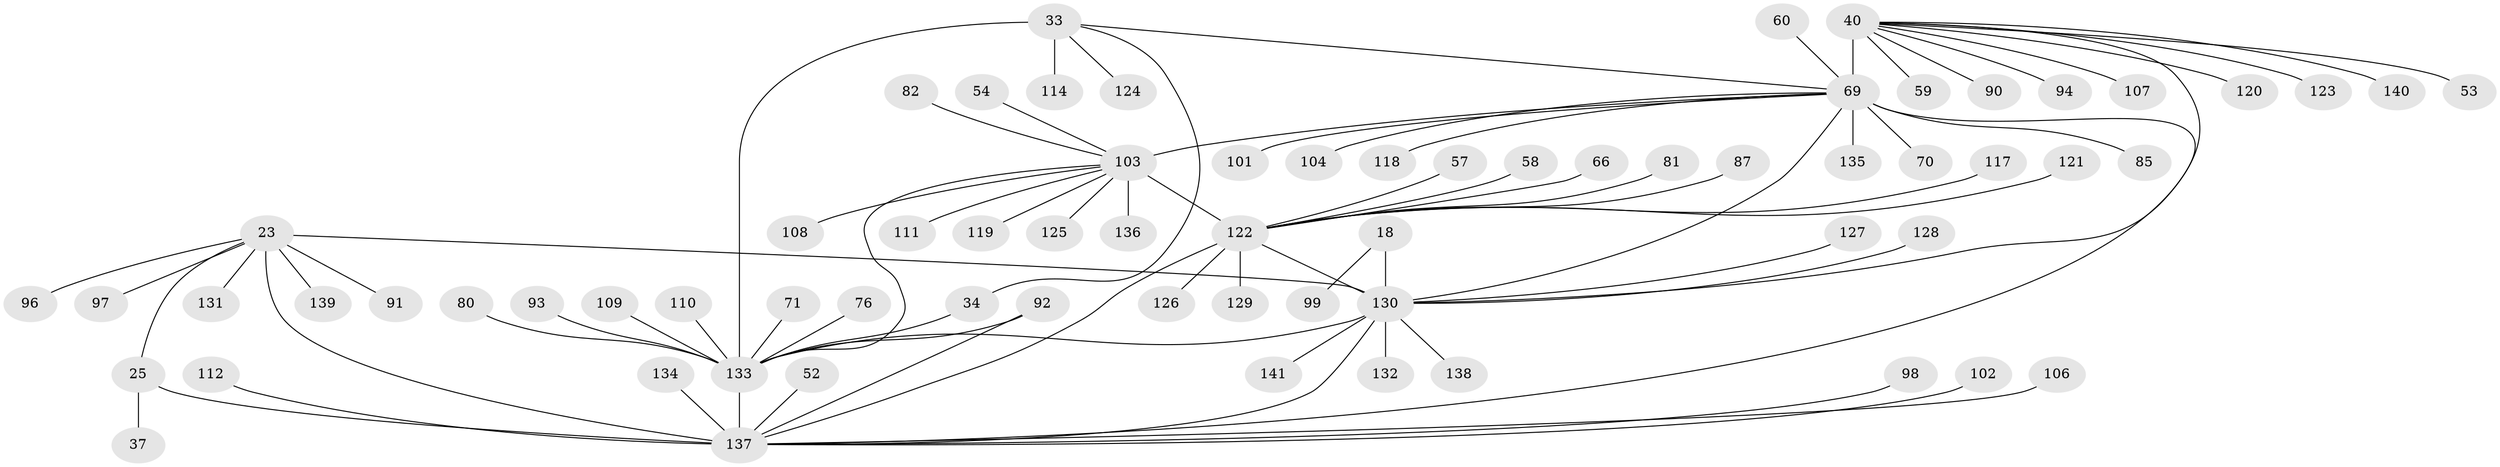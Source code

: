 // original degree distribution, {8: 0.0425531914893617, 11: 0.0425531914893617, 9: 0.06382978723404255, 10: 0.014184397163120567, 12: 0.014184397163120567, 6: 0.028368794326241134, 7: 0.02127659574468085, 16: 0.0070921985815602835, 13: 0.014184397163120567, 1: 0.574468085106383, 2: 0.15602836879432624, 5: 0.0070921985815602835, 3: 0.014184397163120567}
// Generated by graph-tools (version 1.1) at 2025/55/03/09/25 04:55:35]
// undirected, 70 vertices, 80 edges
graph export_dot {
graph [start="1"]
  node [color=gray90,style=filled];
  18 [super="+16"];
  23 [super="+22"];
  25 [super="+24"];
  33 [super="+29"];
  34 [super="+30"];
  37;
  40 [super="+6"];
  52;
  53;
  54;
  57;
  58;
  59;
  60;
  66;
  69 [super="+7+36+45"];
  70;
  71;
  76;
  80 [super="+63"];
  81;
  82;
  85;
  87;
  90;
  91;
  92 [super="+89"];
  93;
  94 [super="+78"];
  96;
  97;
  98;
  99 [super="+65"];
  101;
  102 [super="+79"];
  103 [super="+73+12"];
  104;
  106;
  107 [super="+105"];
  108;
  109 [super="+88"];
  110;
  111;
  112 [super="+42"];
  114;
  117;
  118;
  119;
  120;
  121 [super="+86"];
  122 [super="+113+14+49+50"];
  123;
  124 [super="+116"];
  125;
  126;
  127;
  128;
  129 [super="+95"];
  130 [super="+19+62+21+41+46+55+61+74+20+56+68+83+67+75+100+115"];
  131 [super="+44"];
  132;
  133 [super="+35+47"];
  134;
  135;
  136;
  137 [super="+28+84+38+43"];
  138 [super="+64"];
  139;
  140;
  141;
  18 -- 99;
  18 -- 130 [weight=10];
  23 -- 25 [weight=4];
  23 -- 96;
  23 -- 139;
  23 -- 97;
  23 -- 91;
  23 -- 131;
  23 -- 130;
  23 -- 137 [weight=6];
  25 -- 37;
  25 -- 137 [weight=6];
  33 -- 34 [weight=4];
  33 -- 114;
  33 -- 124;
  33 -- 69;
  33 -- 133 [weight=6];
  34 -- 133 [weight=6];
  40 -- 130;
  40 -- 69 [weight=12];
  40 -- 107;
  40 -- 123;
  40 -- 140;
  40 -- 53;
  40 -- 120;
  40 -- 90;
  40 -- 59;
  40 -- 94;
  52 -- 137;
  54 -- 103;
  57 -- 122;
  58 -- 122;
  60 -- 69;
  66 -- 122;
  69 -- 130 [weight=2];
  69 -- 70;
  69 -- 135;
  69 -- 137;
  69 -- 85;
  69 -- 101;
  69 -- 104;
  69 -- 118;
  69 -- 103;
  71 -- 133;
  76 -- 133;
  80 -- 133;
  81 -- 122;
  82 -- 103;
  87 -- 122;
  92 -- 137 [weight=2];
  92 -- 133;
  93 -- 133;
  98 -- 137;
  102 -- 137;
  103 -- 133;
  103 -- 136;
  103 -- 108;
  103 -- 111;
  103 -- 119;
  103 -- 122 [weight=12];
  103 -- 125;
  106 -- 137;
  109 -- 133;
  110 -- 133;
  112 -- 137;
  117 -- 122;
  121 -- 122;
  122 -- 137 [weight=2];
  122 -- 129;
  122 -- 130;
  122 -- 126;
  127 -- 130;
  128 -- 130;
  130 -- 138;
  130 -- 132;
  130 -- 133;
  130 -- 141;
  130 -- 137 [weight=3];
  133 -- 137 [weight=3];
  134 -- 137;
}
